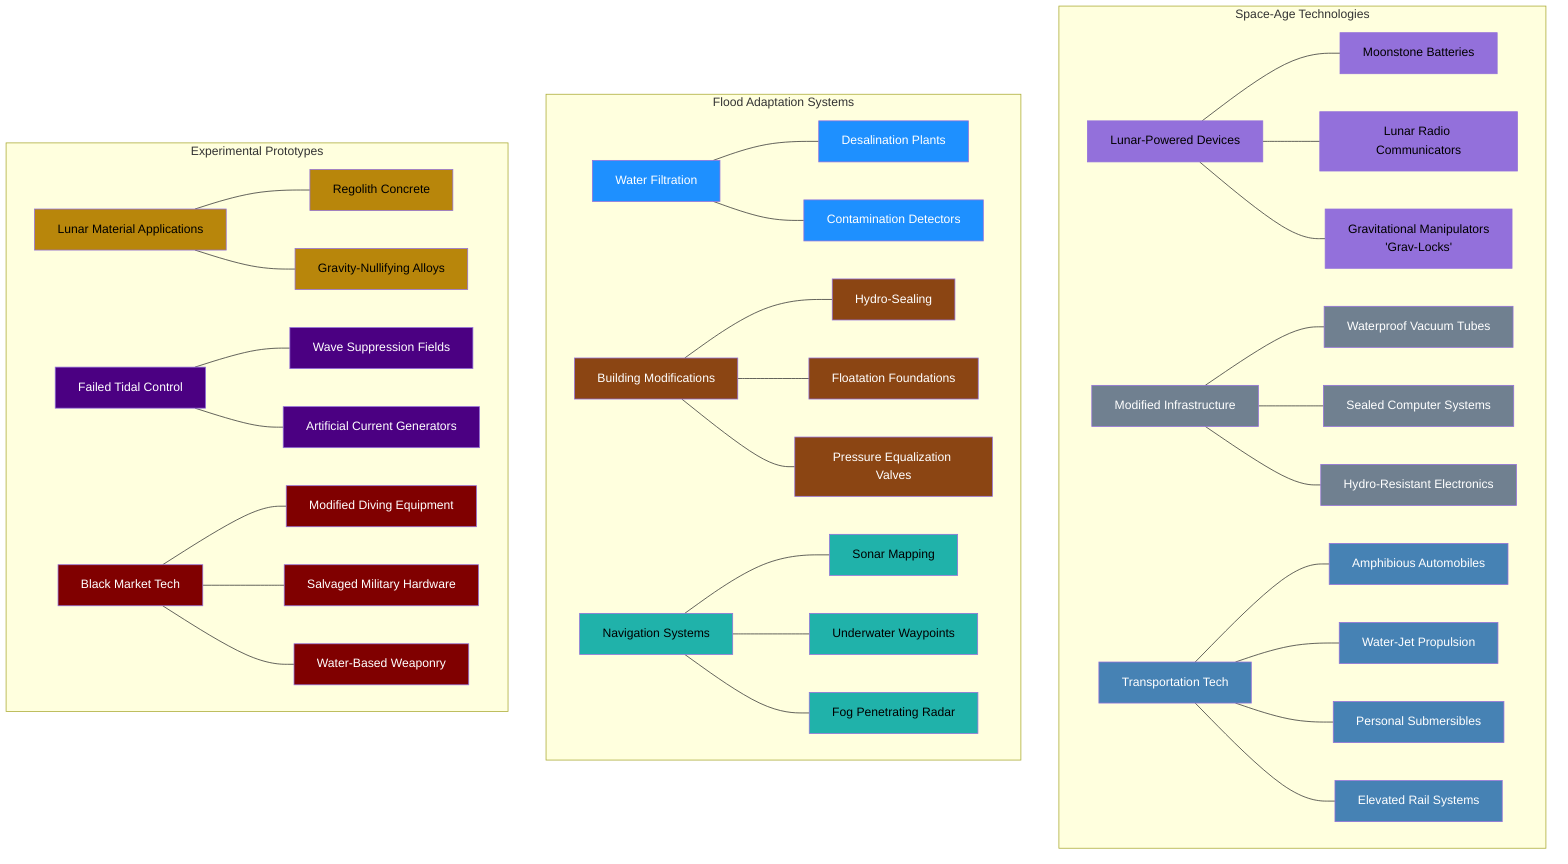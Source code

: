 graph TD
    subgraph "Space-Age Technologies"
        A["Lunar-Powered Devices"] --- A1["Moonstone Batteries"]
        A --- A2["Lunar Radio Communicators"]
        A --- A3["Gravitational Manipulators<br>'Grav-Locks'"]
        
        B["Modified Infrastructure"] --- B1["Waterproof Vacuum Tubes"]
        B --- B2["Sealed Computer Systems"]
        B --- B3["Hydro-Resistant Electronics"]
        
        C["Transportation Tech"] --- C1["Amphibious Automobiles"]
        C --- C2["Water-Jet Propulsion"]
        C --- C3["Personal Submersibles"]
        C --- C4["Elevated Rail Systems"]
    end
    
    subgraph "Flood Adaptation Systems"
        D["Water Filtration"] --- D1["Desalination Plants"]
        D --- D2["Contamination Detectors"]
        
        E["Building Modifications"] --- E1["Hydro-Sealing"]
        E --- E2["Floatation Foundations"]
        E --- E3["Pressure Equalization Valves"]
        
        F["Navigation Systems"] --- F1["Sonar Mapping"]
        F --- F2["Underwater Waypoints"]
        F --- F3["Fog Penetrating Radar"]
    end
    
    subgraph "Experimental Prototypes"
        G["Lunar Material Applications"] --- G1["Regolith Concrete"]
        G --- G2["Gravity-Nullifying Alloys"]
        
        H["Failed Tidal Control"] --- H1["Wave Suppression Fields"]
        H --- H2["Artificial Current Generators"]
        
        I["Black Market Tech"] --- I1["Modified Diving Equipment"]
        I --- I2["Salvaged Military Hardware"]
        I --- I3["Water-Based Weaponry"]
    end
    
    classDef lunar fill:#9370DB,color:black
    classDef infra fill:#708090,color:white
    classDef transport fill:#4682B4,color:white
    classDef water fill:#1E90FF,color:white
    classDef building fill:#8B4513,color:white
    classDef nav fill:#20B2AA,color:black
    classDef material fill:#B8860B,color:black
    classDef tidal fill:#4B0082,color:white
    classDef black fill:#800000,color:white
    
    class A,A1,A2,A3 lunar
    class B,B1,B2,B3 infra
    class C,C1,C2,C3,C4 transport
    class D,D1,D2 water
    class E,E1,E2,E3 building
    class F,F1,F2,F3 nav
    class G,G1,G2 material
    class H,H1,H2 tidal
    class I,I1,I2,I3 black